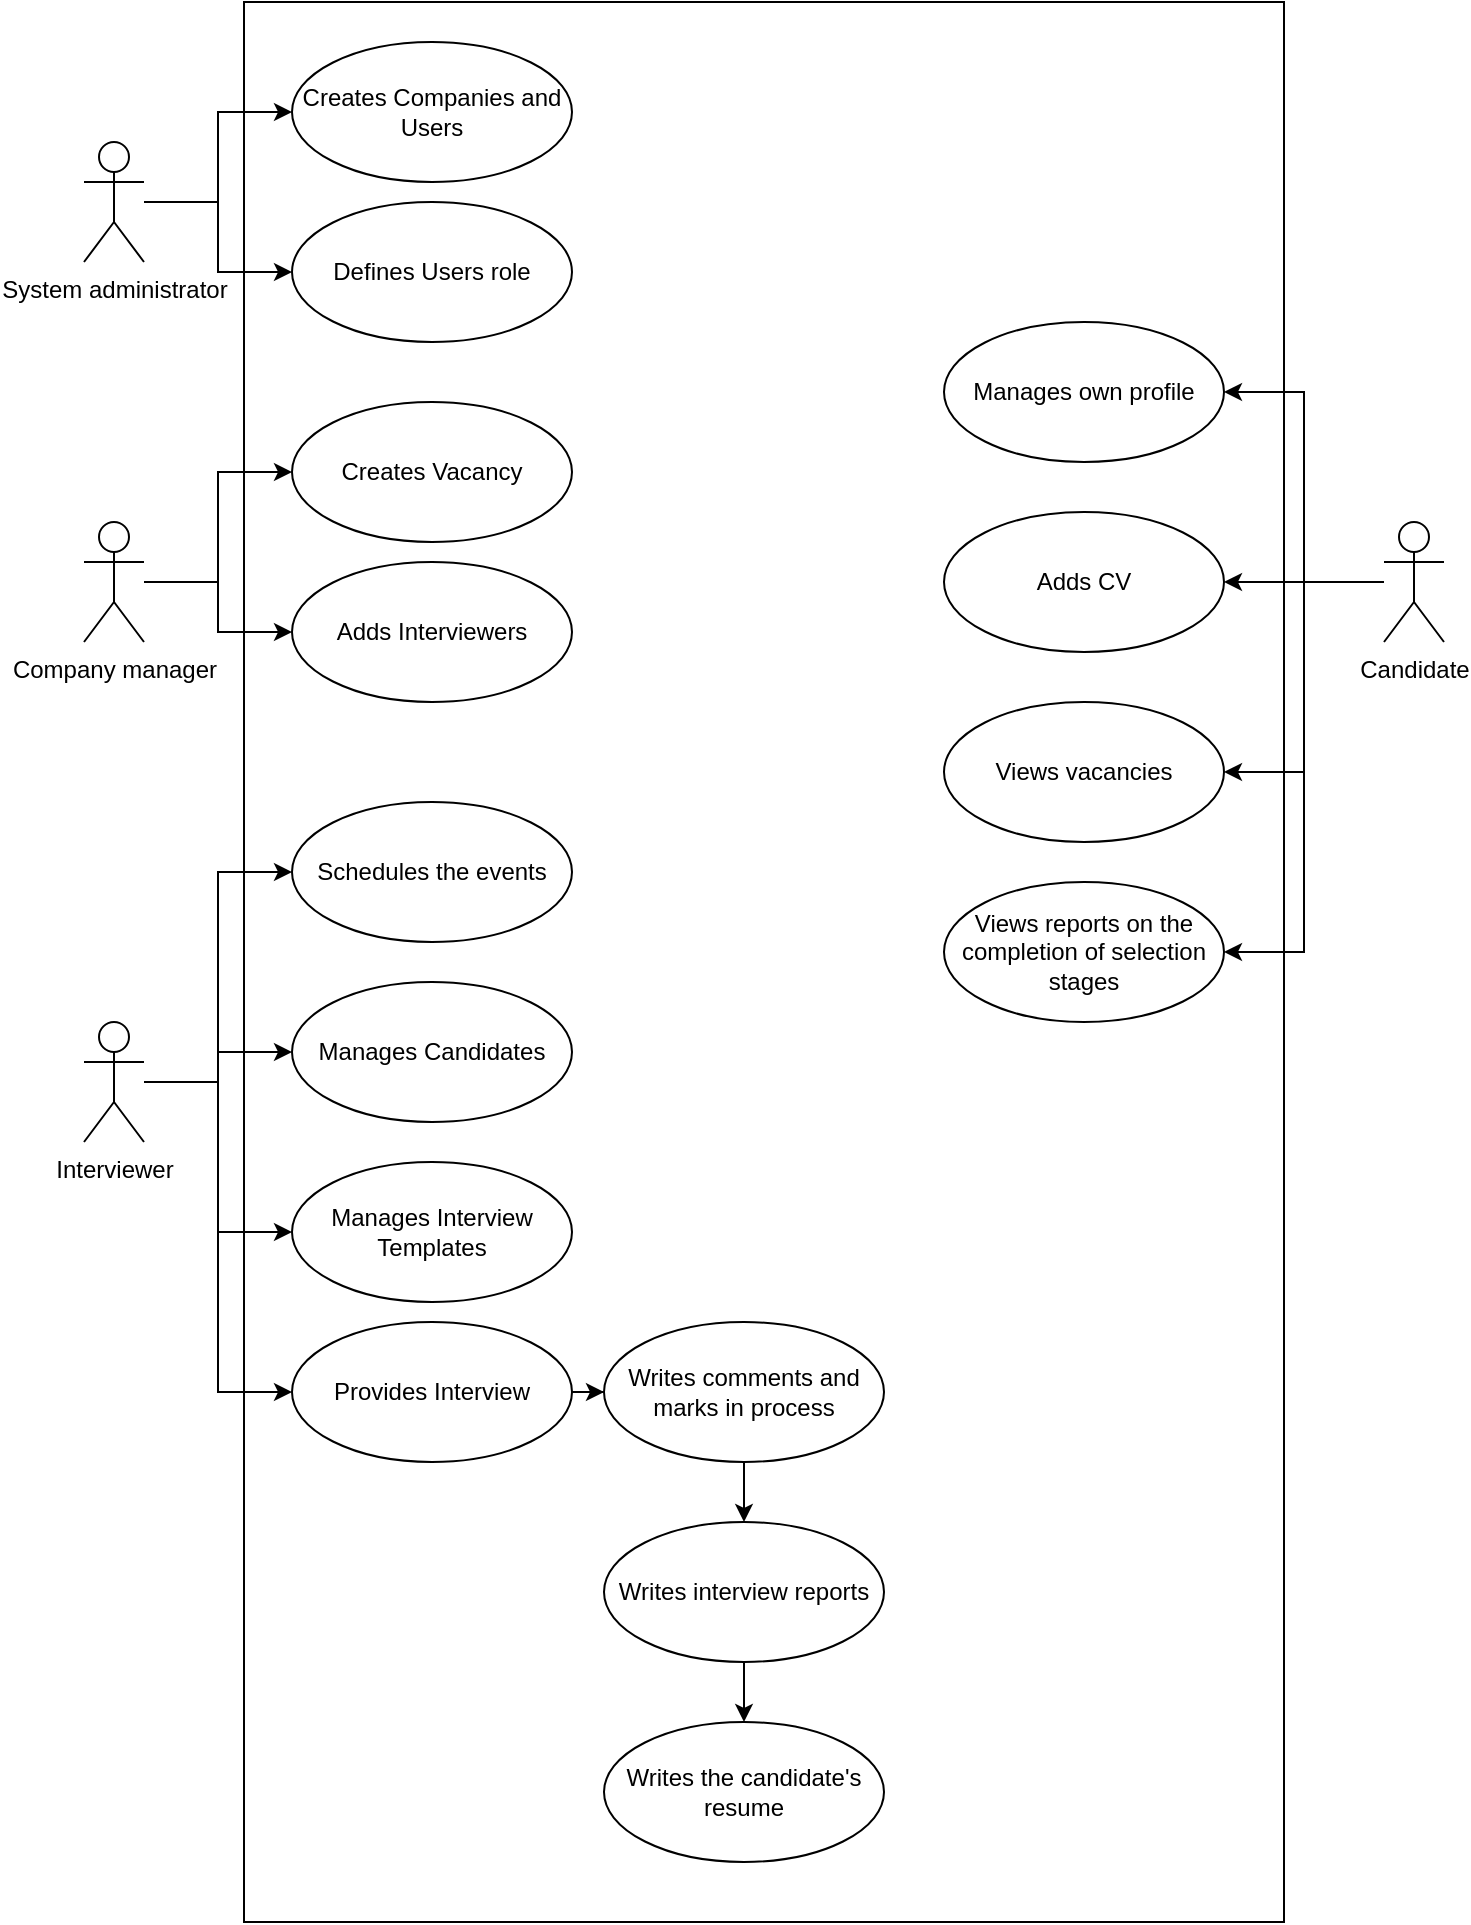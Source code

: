 <mxfile version="21.2.1" type="github">
  <diagram name="Сторінка-1" id="vEr370wJFSW2k6tx0dRK">
    <mxGraphModel dx="2049" dy="1126" grid="1" gridSize="10" guides="1" tooltips="1" connect="1" arrows="1" fold="1" page="1" pageScale="1" pageWidth="827" pageHeight="1169" math="0" shadow="0">
      <root>
        <mxCell id="0" />
        <mxCell id="1" parent="0" />
        <mxCell id="T8q_feN1WCGOSKPOGe0s-36" value="" style="html=1;whiteSpace=wrap;" vertex="1" parent="1">
          <mxGeometry x="250" y="10" width="520" height="960" as="geometry" />
        </mxCell>
        <mxCell id="T8q_feN1WCGOSKPOGe0s-21" style="edgeStyle=orthogonalEdgeStyle;rounded=0;orthogonalLoop=1;jettySize=auto;html=1;entryX=0;entryY=0.5;entryDx=0;entryDy=0;" edge="1" parent="1" source="T8q_feN1WCGOSKPOGe0s-1" target="T8q_feN1WCGOSKPOGe0s-7">
          <mxGeometry relative="1" as="geometry" />
        </mxCell>
        <mxCell id="T8q_feN1WCGOSKPOGe0s-22" style="edgeStyle=orthogonalEdgeStyle;rounded=0;orthogonalLoop=1;jettySize=auto;html=1;entryX=0;entryY=0.5;entryDx=0;entryDy=0;" edge="1" parent="1" source="T8q_feN1WCGOSKPOGe0s-1" target="T8q_feN1WCGOSKPOGe0s-8">
          <mxGeometry relative="1" as="geometry" />
        </mxCell>
        <mxCell id="T8q_feN1WCGOSKPOGe0s-1" value="Company manager" style="shape=umlActor;verticalLabelPosition=bottom;verticalAlign=top;html=1;outlineConnect=0;" vertex="1" parent="1">
          <mxGeometry x="170" y="270" width="30" height="60" as="geometry" />
        </mxCell>
        <mxCell id="T8q_feN1WCGOSKPOGe0s-19" style="edgeStyle=orthogonalEdgeStyle;rounded=0;orthogonalLoop=1;jettySize=auto;html=1;entryX=0;entryY=0.5;entryDx=0;entryDy=0;" edge="1" parent="1" source="T8q_feN1WCGOSKPOGe0s-2" target="T8q_feN1WCGOSKPOGe0s-4">
          <mxGeometry relative="1" as="geometry" />
        </mxCell>
        <mxCell id="T8q_feN1WCGOSKPOGe0s-20" style="edgeStyle=orthogonalEdgeStyle;rounded=0;orthogonalLoop=1;jettySize=auto;html=1;" edge="1" parent="1" source="T8q_feN1WCGOSKPOGe0s-2" target="T8q_feN1WCGOSKPOGe0s-18">
          <mxGeometry relative="1" as="geometry" />
        </mxCell>
        <mxCell id="T8q_feN1WCGOSKPOGe0s-2" value="System administrator" style="shape=umlActor;verticalLabelPosition=bottom;verticalAlign=top;html=1;outlineConnect=0;" vertex="1" parent="1">
          <mxGeometry x="170" y="80" width="30" height="60" as="geometry" />
        </mxCell>
        <mxCell id="T8q_feN1WCGOSKPOGe0s-30" style="edgeStyle=orthogonalEdgeStyle;rounded=0;orthogonalLoop=1;jettySize=auto;html=1;entryX=1;entryY=0.5;entryDx=0;entryDy=0;" edge="1" parent="1" source="T8q_feN1WCGOSKPOGe0s-3" target="T8q_feN1WCGOSKPOGe0s-17">
          <mxGeometry relative="1" as="geometry" />
        </mxCell>
        <mxCell id="T8q_feN1WCGOSKPOGe0s-31" style="edgeStyle=orthogonalEdgeStyle;rounded=0;orthogonalLoop=1;jettySize=auto;html=1;entryX=1;entryY=0.5;entryDx=0;entryDy=0;" edge="1" parent="1" source="T8q_feN1WCGOSKPOGe0s-3" target="T8q_feN1WCGOSKPOGe0s-16">
          <mxGeometry relative="1" as="geometry" />
        </mxCell>
        <mxCell id="T8q_feN1WCGOSKPOGe0s-32" style="edgeStyle=orthogonalEdgeStyle;rounded=0;orthogonalLoop=1;jettySize=auto;html=1;" edge="1" parent="1" source="T8q_feN1WCGOSKPOGe0s-3" target="T8q_feN1WCGOSKPOGe0s-15">
          <mxGeometry relative="1" as="geometry" />
        </mxCell>
        <mxCell id="T8q_feN1WCGOSKPOGe0s-33" style="edgeStyle=orthogonalEdgeStyle;rounded=0;orthogonalLoop=1;jettySize=auto;html=1;entryX=1;entryY=0.5;entryDx=0;entryDy=0;" edge="1" parent="1" source="T8q_feN1WCGOSKPOGe0s-3" target="T8q_feN1WCGOSKPOGe0s-14">
          <mxGeometry relative="1" as="geometry" />
        </mxCell>
        <mxCell id="T8q_feN1WCGOSKPOGe0s-3" value="Candidate" style="shape=umlActor;verticalLabelPosition=bottom;verticalAlign=top;html=1;outlineConnect=0;" vertex="1" parent="1">
          <mxGeometry x="820" y="270" width="30" height="60" as="geometry" />
        </mxCell>
        <mxCell id="T8q_feN1WCGOSKPOGe0s-4" value="Creates Companies and Users" style="ellipse;whiteSpace=wrap;html=1;" vertex="1" parent="1">
          <mxGeometry x="274" y="30" width="140" height="70" as="geometry" />
        </mxCell>
        <mxCell id="T8q_feN1WCGOSKPOGe0s-5" value="Manages Interview Templates" style="ellipse;whiteSpace=wrap;html=1;" vertex="1" parent="1">
          <mxGeometry x="274" y="590" width="140" height="70" as="geometry" />
        </mxCell>
        <mxCell id="T8q_feN1WCGOSKPOGe0s-23" style="edgeStyle=orthogonalEdgeStyle;rounded=0;orthogonalLoop=1;jettySize=auto;html=1;entryX=0;entryY=0.5;entryDx=0;entryDy=0;" edge="1" parent="1" source="T8q_feN1WCGOSKPOGe0s-6" target="T8q_feN1WCGOSKPOGe0s-9">
          <mxGeometry relative="1" as="geometry" />
        </mxCell>
        <mxCell id="T8q_feN1WCGOSKPOGe0s-24" style="edgeStyle=orthogonalEdgeStyle;rounded=0;orthogonalLoop=1;jettySize=auto;html=1;entryX=0;entryY=0.5;entryDx=0;entryDy=0;" edge="1" parent="1" source="T8q_feN1WCGOSKPOGe0s-6" target="T8q_feN1WCGOSKPOGe0s-5">
          <mxGeometry relative="1" as="geometry" />
        </mxCell>
        <mxCell id="T8q_feN1WCGOSKPOGe0s-25" style="edgeStyle=orthogonalEdgeStyle;rounded=0;orthogonalLoop=1;jettySize=auto;html=1;entryX=0;entryY=0.5;entryDx=0;entryDy=0;" edge="1" parent="1" source="T8q_feN1WCGOSKPOGe0s-6" target="T8q_feN1WCGOSKPOGe0s-10">
          <mxGeometry relative="1" as="geometry" />
        </mxCell>
        <mxCell id="T8q_feN1WCGOSKPOGe0s-35" style="edgeStyle=orthogonalEdgeStyle;rounded=0;orthogonalLoop=1;jettySize=auto;html=1;entryX=0;entryY=0.5;entryDx=0;entryDy=0;" edge="1" parent="1" source="T8q_feN1WCGOSKPOGe0s-6" target="T8q_feN1WCGOSKPOGe0s-34">
          <mxGeometry relative="1" as="geometry" />
        </mxCell>
        <mxCell id="T8q_feN1WCGOSKPOGe0s-6" value="Interviewer" style="shape=umlActor;verticalLabelPosition=bottom;verticalAlign=top;html=1;" vertex="1" parent="1">
          <mxGeometry x="170" y="520" width="30" height="60" as="geometry" />
        </mxCell>
        <mxCell id="T8q_feN1WCGOSKPOGe0s-7" value="Creates Vacancy" style="ellipse;whiteSpace=wrap;html=1;" vertex="1" parent="1">
          <mxGeometry x="274" y="210" width="140" height="70" as="geometry" />
        </mxCell>
        <mxCell id="T8q_feN1WCGOSKPOGe0s-8" value="Adds Interviewers" style="ellipse;whiteSpace=wrap;html=1;" vertex="1" parent="1">
          <mxGeometry x="274" y="290" width="140" height="70" as="geometry" />
        </mxCell>
        <mxCell id="T8q_feN1WCGOSKPOGe0s-9" value="Manages Candidates" style="ellipse;whiteSpace=wrap;html=1;" vertex="1" parent="1">
          <mxGeometry x="274" y="500" width="140" height="70" as="geometry" />
        </mxCell>
        <mxCell id="T8q_feN1WCGOSKPOGe0s-26" value="" style="edgeStyle=orthogonalEdgeStyle;rounded=0;orthogonalLoop=1;jettySize=auto;html=1;" edge="1" parent="1" source="T8q_feN1WCGOSKPOGe0s-10" target="T8q_feN1WCGOSKPOGe0s-11">
          <mxGeometry relative="1" as="geometry" />
        </mxCell>
        <mxCell id="T8q_feN1WCGOSKPOGe0s-10" value="Provides Interview" style="ellipse;whiteSpace=wrap;html=1;" vertex="1" parent="1">
          <mxGeometry x="274" y="670" width="140" height="70" as="geometry" />
        </mxCell>
        <mxCell id="T8q_feN1WCGOSKPOGe0s-28" style="edgeStyle=orthogonalEdgeStyle;rounded=0;orthogonalLoop=1;jettySize=auto;html=1;entryX=0.5;entryY=0;entryDx=0;entryDy=0;" edge="1" parent="1" source="T8q_feN1WCGOSKPOGe0s-11" target="T8q_feN1WCGOSKPOGe0s-12">
          <mxGeometry relative="1" as="geometry" />
        </mxCell>
        <mxCell id="T8q_feN1WCGOSKPOGe0s-11" value="Writes comments and marks in process" style="ellipse;whiteSpace=wrap;html=1;" vertex="1" parent="1">
          <mxGeometry x="430" y="670" width="140" height="70" as="geometry" />
        </mxCell>
        <mxCell id="T8q_feN1WCGOSKPOGe0s-29" style="edgeStyle=orthogonalEdgeStyle;rounded=0;orthogonalLoop=1;jettySize=auto;html=1;entryX=0.5;entryY=0;entryDx=0;entryDy=0;" edge="1" parent="1" source="T8q_feN1WCGOSKPOGe0s-12" target="T8q_feN1WCGOSKPOGe0s-13">
          <mxGeometry relative="1" as="geometry">
            <mxPoint x="500.0" y="850" as="targetPoint" />
          </mxGeometry>
        </mxCell>
        <mxCell id="T8q_feN1WCGOSKPOGe0s-12" value="Writes interview reports" style="ellipse;whiteSpace=wrap;html=1;" vertex="1" parent="1">
          <mxGeometry x="430" y="770" width="140" height="70" as="geometry" />
        </mxCell>
        <mxCell id="T8q_feN1WCGOSKPOGe0s-13" value="Writes the candidate&#39;s resume" style="ellipse;whiteSpace=wrap;html=1;" vertex="1" parent="1">
          <mxGeometry x="430" y="870" width="140" height="70" as="geometry" />
        </mxCell>
        <mxCell id="T8q_feN1WCGOSKPOGe0s-14" value="Manages own profile" style="ellipse;whiteSpace=wrap;html=1;" vertex="1" parent="1">
          <mxGeometry x="600" y="170" width="140" height="70" as="geometry" />
        </mxCell>
        <mxCell id="T8q_feN1WCGOSKPOGe0s-15" value="Adds CV" style="ellipse;whiteSpace=wrap;html=1;" vertex="1" parent="1">
          <mxGeometry x="600" y="265" width="140" height="70" as="geometry" />
        </mxCell>
        <mxCell id="T8q_feN1WCGOSKPOGe0s-16" value="Views vacancies" style="ellipse;whiteSpace=wrap;html=1;" vertex="1" parent="1">
          <mxGeometry x="600" y="360" width="140" height="70" as="geometry" />
        </mxCell>
        <mxCell id="T8q_feN1WCGOSKPOGe0s-17" value="Views reports on the completion of selection stages" style="ellipse;whiteSpace=wrap;html=1;" vertex="1" parent="1">
          <mxGeometry x="600" y="450" width="140" height="70" as="geometry" />
        </mxCell>
        <mxCell id="T8q_feN1WCGOSKPOGe0s-18" value="Defines Users role" style="ellipse;whiteSpace=wrap;html=1;" vertex="1" parent="1">
          <mxGeometry x="274" y="110" width="140" height="70" as="geometry" />
        </mxCell>
        <mxCell id="T8q_feN1WCGOSKPOGe0s-34" value="Schedules&amp;nbsp;the events" style="ellipse;whiteSpace=wrap;html=1;" vertex="1" parent="1">
          <mxGeometry x="274" y="410" width="140" height="70" as="geometry" />
        </mxCell>
      </root>
    </mxGraphModel>
  </diagram>
</mxfile>
